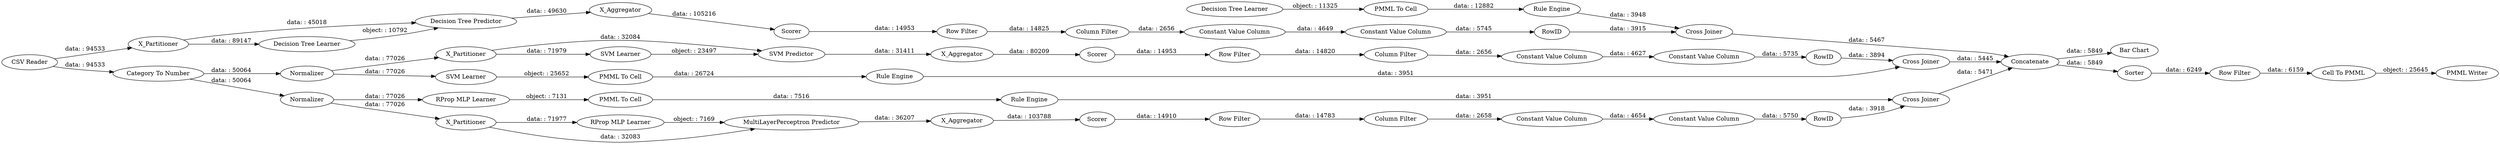 digraph {
	"-6839562726069541228_31" [label="RProp MLP Learner"]
	"8149935801059585428_2" [label=X_Partitioner]
	"-6839562726069541228_7" [label=X_Aggregator]
	"-5391999626970395295_53" [label="Row Filter"]
	"-5391999626970395295_59" [label="Bar Chart"]
	"-3210611038066775334_35" [label="RProp MLP Learner"]
	"2490456397120047820_38" [label="Cross Joiner"]
	"8149935801059585428_31" [label="SVM Learner"]
	"6974682295250347486_34" [label="Rule Engine"]
	"-5391999626970395295_60" [label=Concatenate]
	"8149935801059585428_32" [label="SVM Predictor"]
	"2490456397120047820_32" [label="Decision Tree Predictor"]
	"7654098089869232772_293" [label=RowID]
	"-3210611038066775334_34" [label="Rule Engine"]
	"-7054141483994572811_290" [label="Constant Value Column"]
	"2490456397120047820_7" [label=X_Aggregator]
	"8149935801059585428_40" [label=Normalizer]
	"-5391999626970395295_62" [label="CSV Reader"]
	"7032001578706518246_292" [label="Constant Value Column"]
	"-5391999626970395295_52" [label=Sorter]
	"7032001578706518246_9" [label="Row Filter"]
	"-5391999626970395295_58" [label="Category To Number"]
	"6974682295250347486_28" [label="PMML To Cell"]
	"7654098089869232772_294" [label="Column Filter"]
	"5319205800025581747_34" [label="PMML To Cell"]
	"8149935801059585428_39" [label="Cross Joiner"]
	"-5391999626970395295_61" [label="PMML Writer"]
	"-7054141483994572811_294" [label="Column Filter"]
	"-3210611038066775334_22" [label="PMML To Cell"]
	"-7054141483994572811_293" [label=RowID]
	"-6839562726069541228_39" [label=Normalizer]
	"5319205800025581747_35" [label="Rule Engine"]
	"7032001578706518246_293" [label=RowID]
	"2490456397120047820_2" [label=X_Partitioner]
	"-7054141483994572811_9" [label="Row Filter"]
	"-6839562726069541228_32" [label="MultiLayerPerceptron Predictor"]
	"-6839562726069541228_38" [label="Cross Joiner"]
	"7654098089869232772_290" [label="Constant Value Column"]
	"7654098089869232772_292" [label="Constant Value Column"]
	"8149935801059585428_41" [label=Scorer]
	"5319205800025581747_33" [label="SVM Learner"]
	"-6839562726069541228_40" [label=Scorer]
	"-6839562726069541228_2" [label=X_Partitioner]
	"7032001578706518246_294" [label="Column Filter"]
	"-5391999626970395295_54" [label="Cell To PMML"]
	"7654098089869232772_9" [label="Row Filter"]
	"2490456397120047820_39" [label=Scorer]
	"2490456397120047820_31" [label="Decision Tree Learner"]
	"7032001578706518246_290" [label="Constant Value Column"]
	"-7054141483994572811_292" [label="Constant Value Column"]
	"6974682295250347486_33" [label="Decision Tree Learner"]
	"8149935801059585428_7" [label=X_Aggregator]
	"-7054141483994572811_294" -> "-7054141483994572811_290" [label="data: : 2658"]
	"8149935801059585428_2" -> "8149935801059585428_32" [label="data: : 32084"]
	"8149935801059585428_40" -> "5319205800025581747_33" [label="data: : 77026"]
	"6974682295250347486_33" -> "6974682295250347486_28" [label="object: : 11325"]
	"-5391999626970395295_58" -> "8149935801059585428_40" [label="data: : 50064"]
	"2490456397120047820_39" -> "7032001578706518246_9" [label="data: : 14953"]
	"7032001578706518246_9" -> "7032001578706518246_294" [label="data: : 14825"]
	"-7054141483994572811_290" -> "-7054141483994572811_292" [label="data: : 4654"]
	"-6839562726069541228_2" -> "-6839562726069541228_32" [label="data: : 32083"]
	"8149935801059585428_41" -> "7654098089869232772_9" [label="data: : 14953"]
	"7032001578706518246_292" -> "7032001578706518246_293" [label="data: : 5745"]
	"-6839562726069541228_31" -> "-6839562726069541228_32" [label="object: : 7169"]
	"7654098089869232772_9" -> "7654098089869232772_294" [label="data: : 14820"]
	"2490456397120047820_31" -> "2490456397120047820_32" [label="object: : 10792"]
	"8149935801059585428_31" -> "8149935801059585428_32" [label="object: : 23497"]
	"7654098089869232772_294" -> "7654098089869232772_290" [label="data: : 2656"]
	"-3210611038066775334_35" -> "-3210611038066775334_22" [label="object: : 7131"]
	"-7054141483994572811_9" -> "-7054141483994572811_294" [label="data: : 14783"]
	"7032001578706518246_293" -> "2490456397120047820_38" [label="data: : 3915"]
	"5319205800025581747_35" -> "8149935801059585428_39" [label="data: : 3951"]
	"-3210611038066775334_34" -> "-6839562726069541228_38" [label="data: : 3951"]
	"7032001578706518246_294" -> "7032001578706518246_290" [label="data: : 2656"]
	"2490456397120047820_38" -> "-5391999626970395295_60" [label="data: : 5467"]
	"-6839562726069541228_38" -> "-5391999626970395295_60" [label="data: : 5471"]
	"7654098089869232772_290" -> "7654098089869232772_292" [label="data: : 4627"]
	"-5391999626970395295_52" -> "-5391999626970395295_53" [label="data: : 6249"]
	"-6839562726069541228_7" -> "-6839562726069541228_40" [label="data: : 103788"]
	"8149935801059585428_40" -> "8149935801059585428_2" [label="data: : 77026"]
	"2490456397120047820_32" -> "2490456397120047820_7" [label="data: : 49630"]
	"6974682295250347486_34" -> "2490456397120047820_38" [label="data: : 3948"]
	"8149935801059585428_2" -> "8149935801059585428_31" [label="data: : 71979"]
	"-6839562726069541228_39" -> "-3210611038066775334_35" [label="data: : 77026"]
	"-5391999626970395295_53" -> "-5391999626970395295_54" [label="data: : 6159"]
	"5319205800025581747_34" -> "5319205800025581747_35" [label="data: : 26724"]
	"-5391999626970395295_60" -> "-5391999626970395295_52" [label="data: : 5849"]
	"-3210611038066775334_22" -> "-3210611038066775334_34" [label="data: : 7516"]
	"-7054141483994572811_292" -> "-7054141483994572811_293" [label="data: : 5750"]
	"7654098089869232772_292" -> "7654098089869232772_293" [label="data: : 5735"]
	"8149935801059585428_32" -> "8149935801059585428_7" [label="data: : 31411"]
	"7654098089869232772_293" -> "8149935801059585428_39" [label="data: : 3894"]
	"7032001578706518246_290" -> "7032001578706518246_292" [label="data: : 4649"]
	"-6839562726069541228_39" -> "-6839562726069541228_2" [label="data: : 77026"]
	"-5391999626970395295_60" -> "-5391999626970395295_59" [label="data: : 5849"]
	"2490456397120047820_2" -> "2490456397120047820_32" [label="data: : 45018"]
	"8149935801059585428_39" -> "-5391999626970395295_60" [label="data: : 5445"]
	"-5391999626970395295_58" -> "-6839562726069541228_39" [label="data: : 50064"]
	"5319205800025581747_33" -> "5319205800025581747_34" [label="object: : 25652"]
	"-7054141483994572811_293" -> "-6839562726069541228_38" [label="data: : 3918"]
	"2490456397120047820_2" -> "2490456397120047820_31" [label="data: : 89147"]
	"-6839562726069541228_32" -> "-6839562726069541228_7" [label="data: : 36207"]
	"-6839562726069541228_40" -> "-7054141483994572811_9" [label="data: : 14910"]
	"8149935801059585428_7" -> "8149935801059585428_41" [label="data: : 80209"]
	"-5391999626970395295_62" -> "2490456397120047820_2" [label="data: : 94533"]
	"-5391999626970395295_62" -> "-5391999626970395295_58" [label="data: : 94533"]
	"6974682295250347486_28" -> "6974682295250347486_34" [label="data: : 12882"]
	"2490456397120047820_7" -> "2490456397120047820_39" [label="data: : 105216"]
	"-5391999626970395295_54" -> "-5391999626970395295_61" [label="object: : 25645"]
	"-6839562726069541228_2" -> "-6839562726069541228_31" [label="data: : 71977"]
	rankdir=LR
}
